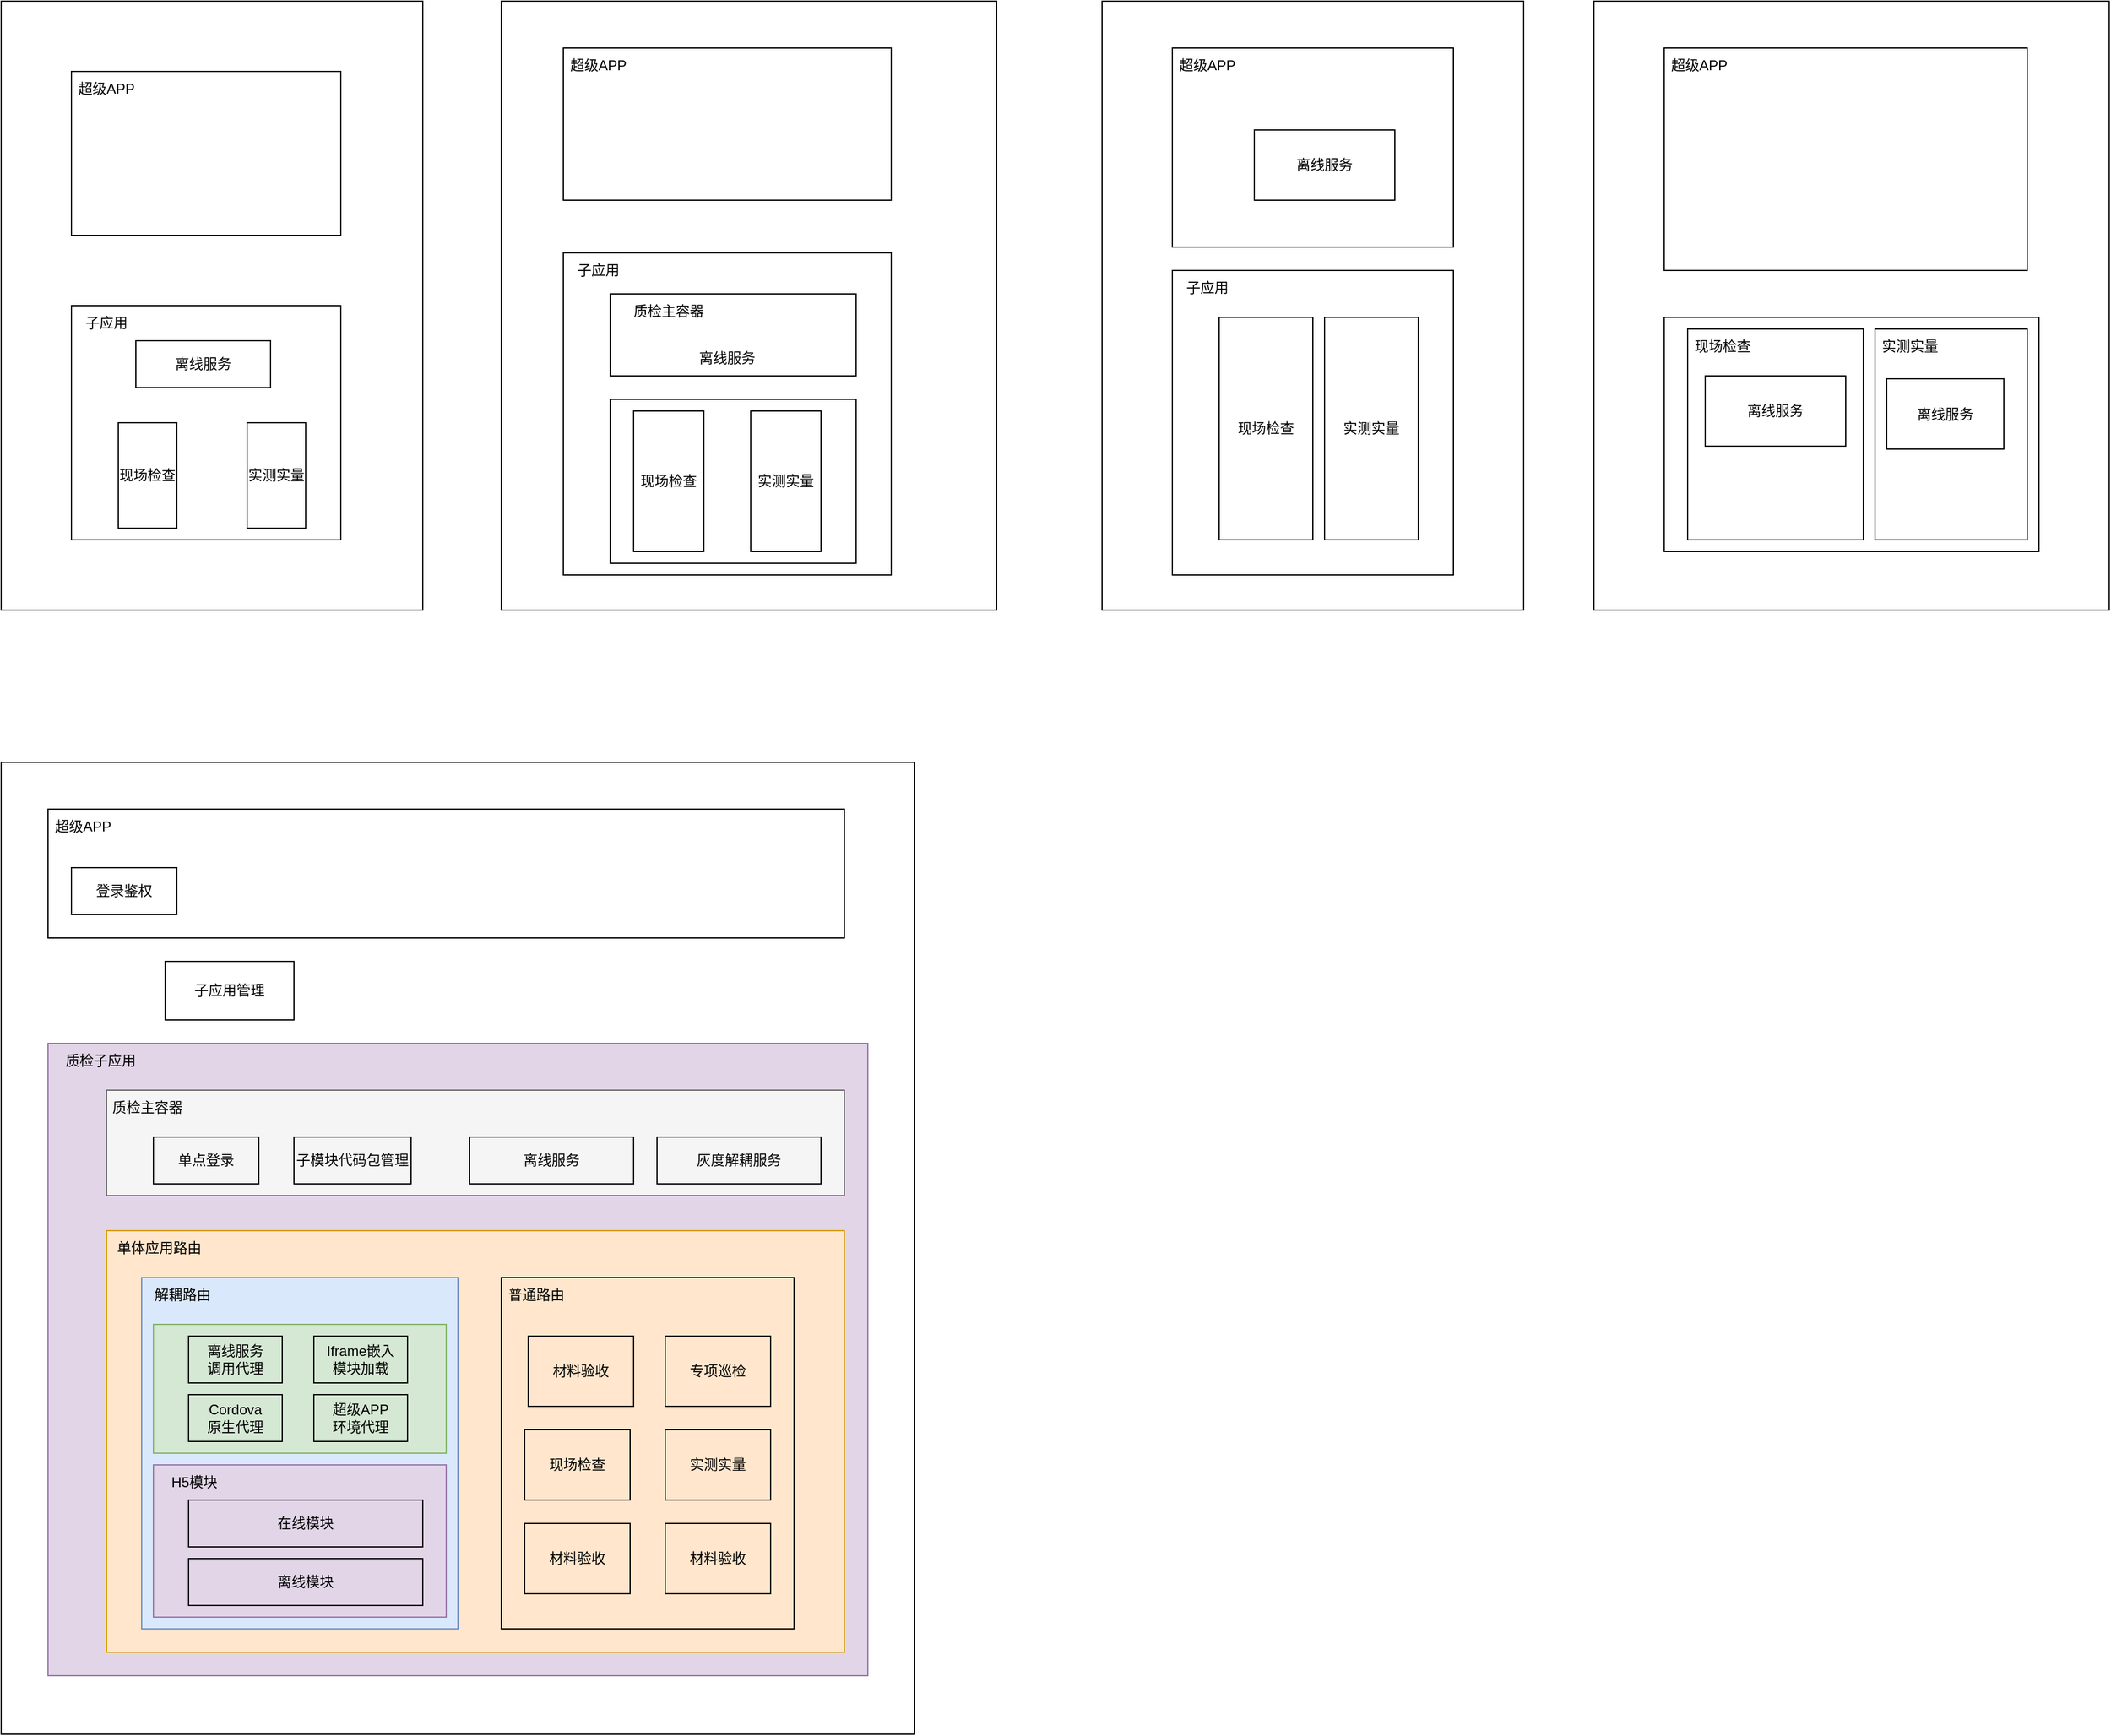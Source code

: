 <mxfile version="20.2.3" type="github">
  <diagram id="XZkbwfD2GeSXZEqlT7_g" name="Page-1">
    <mxGraphModel dx="3080" dy="678" grid="1" gridSize="10" guides="1" tooltips="1" connect="1" arrows="1" fold="1" page="1" pageScale="1" pageWidth="827" pageHeight="1169" math="0" shadow="0">
      <root>
        <mxCell id="0" />
        <mxCell id="1" parent="0" />
        <mxCell id="RrmX887C-J8t59nC6IIO-40" value="" style="rounded=0;whiteSpace=wrap;html=1;fillColor=none;" parent="1" vertex="1">
          <mxGeometry x="-840" y="1250" width="250" height="300" as="geometry" />
        </mxCell>
        <mxCell id="RrmX887C-J8t59nC6IIO-1" value="" style="group" parent="1" vertex="1" connectable="0">
          <mxGeometry x="-960" y="150" width="360" height="520" as="geometry" />
        </mxCell>
        <mxCell id="mWoVSuOA3EwavXobNL_2-21" value="" style="rounded=0;whiteSpace=wrap;html=1;fillColor=none;" parent="RrmX887C-J8t59nC6IIO-1" vertex="1">
          <mxGeometry width="360" height="520" as="geometry" />
        </mxCell>
        <mxCell id="NvlR-UR6F2ubGmIy8rF1-1" value="" style="rounded=0;whiteSpace=wrap;html=1;fillColor=none;" parent="RrmX887C-J8t59nC6IIO-1" vertex="1">
          <mxGeometry x="60" y="60" width="230" height="140" as="geometry" />
        </mxCell>
        <mxCell id="NvlR-UR6F2ubGmIy8rF1-2" value="超级APP" style="text;html=1;strokeColor=none;fillColor=none;align=center;verticalAlign=middle;whiteSpace=wrap;rounded=0;" parent="RrmX887C-J8t59nC6IIO-1" vertex="1">
          <mxGeometry x="60" y="60" width="60" height="30" as="geometry" />
        </mxCell>
        <mxCell id="NvlR-UR6F2ubGmIy8rF1-3" value="" style="rounded=0;whiteSpace=wrap;html=1;fillColor=none;" parent="RrmX887C-J8t59nC6IIO-1" vertex="1">
          <mxGeometry x="60" y="260" width="230" height="200" as="geometry" />
        </mxCell>
        <mxCell id="NvlR-UR6F2ubGmIy8rF1-4" value="离线服务" style="rounded=0;whiteSpace=wrap;html=1;fillColor=none;" parent="RrmX887C-J8t59nC6IIO-1" vertex="1">
          <mxGeometry x="115" y="290" width="115" height="40" as="geometry" />
        </mxCell>
        <mxCell id="NvlR-UR6F2ubGmIy8rF1-5" value="现场检查" style="rounded=0;whiteSpace=wrap;html=1;fillColor=none;" parent="RrmX887C-J8t59nC6IIO-1" vertex="1">
          <mxGeometry x="100" y="360" width="50" height="90" as="geometry" />
        </mxCell>
        <mxCell id="NvlR-UR6F2ubGmIy8rF1-6" value="实测实量" style="rounded=0;whiteSpace=wrap;html=1;fillColor=none;" parent="RrmX887C-J8t59nC6IIO-1" vertex="1">
          <mxGeometry x="210" y="360" width="50" height="90" as="geometry" />
        </mxCell>
        <mxCell id="NvlR-UR6F2ubGmIy8rF1-7" value="子应用" style="text;html=1;strokeColor=none;fillColor=none;align=center;verticalAlign=middle;whiteSpace=wrap;rounded=0;" parent="RrmX887C-J8t59nC6IIO-1" vertex="1">
          <mxGeometry x="60" y="260" width="60" height="30" as="geometry" />
        </mxCell>
        <mxCell id="RrmX887C-J8t59nC6IIO-2" value="" style="group" parent="1" vertex="1" connectable="0">
          <mxGeometry x="-533" y="150" width="423" height="520" as="geometry" />
        </mxCell>
        <mxCell id="mWoVSuOA3EwavXobNL_2-10" value="" style="rounded=0;whiteSpace=wrap;html=1;fillColor=none;" parent="RrmX887C-J8t59nC6IIO-2" vertex="1">
          <mxGeometry width="423" height="520" as="geometry" />
        </mxCell>
        <mxCell id="mWoVSuOA3EwavXobNL_2-11" value="" style="rounded=0;whiteSpace=wrap;html=1;fillColor=none;direction=south;" parent="RrmX887C-J8t59nC6IIO-2" vertex="1">
          <mxGeometry x="53" y="40" width="280" height="130" as="geometry" />
        </mxCell>
        <mxCell id="mWoVSuOA3EwavXobNL_2-12" value="超级APP" style="text;html=1;strokeColor=none;fillColor=none;align=center;verticalAlign=middle;whiteSpace=wrap;rounded=0;" parent="RrmX887C-J8t59nC6IIO-2" vertex="1">
          <mxGeometry x="53" y="40" width="60" height="30" as="geometry" />
        </mxCell>
        <mxCell id="mWoVSuOA3EwavXobNL_2-13" value="" style="rounded=0;whiteSpace=wrap;html=1;fillColor=none;" parent="RrmX887C-J8t59nC6IIO-2" vertex="1">
          <mxGeometry x="53" y="215" width="280" height="275" as="geometry" />
        </mxCell>
        <mxCell id="mWoVSuOA3EwavXobNL_2-14" value="子应用" style="text;html=1;strokeColor=none;fillColor=none;align=center;verticalAlign=middle;whiteSpace=wrap;rounded=0;" parent="RrmX887C-J8t59nC6IIO-2" vertex="1">
          <mxGeometry x="53" y="215" width="60" height="30" as="geometry" />
        </mxCell>
        <mxCell id="mWoVSuOA3EwavXobNL_2-15" value="" style="rounded=0;whiteSpace=wrap;html=1;fillColor=none;" parent="RrmX887C-J8t59nC6IIO-2" vertex="1">
          <mxGeometry x="93" y="250" width="210" height="70" as="geometry" />
        </mxCell>
        <mxCell id="mWoVSuOA3EwavXobNL_2-16" value="质检主容器" style="text;html=1;strokeColor=none;fillColor=none;align=center;verticalAlign=middle;whiteSpace=wrap;rounded=0;" parent="RrmX887C-J8t59nC6IIO-2" vertex="1">
          <mxGeometry x="93" y="250" width="100" height="30" as="geometry" />
        </mxCell>
        <mxCell id="mWoVSuOA3EwavXobNL_2-17" value="离线服务" style="text;html=1;strokeColor=none;fillColor=none;align=center;verticalAlign=middle;whiteSpace=wrap;rounded=0;" parent="RrmX887C-J8t59nC6IIO-2" vertex="1">
          <mxGeometry x="163" y="290" width="60" height="30" as="geometry" />
        </mxCell>
        <mxCell id="mWoVSuOA3EwavXobNL_2-18" value="" style="rounded=0;whiteSpace=wrap;html=1;fillColor=none;" parent="RrmX887C-J8t59nC6IIO-2" vertex="1">
          <mxGeometry x="93" y="340" width="210" height="140" as="geometry" />
        </mxCell>
        <mxCell id="mWoVSuOA3EwavXobNL_2-19" value="现场检查" style="rounded=0;whiteSpace=wrap;html=1;fillColor=none;" parent="RrmX887C-J8t59nC6IIO-2" vertex="1">
          <mxGeometry x="113" y="350" width="60" height="120" as="geometry" />
        </mxCell>
        <mxCell id="mWoVSuOA3EwavXobNL_2-20" value="实测实量" style="rounded=0;whiteSpace=wrap;html=1;fillColor=none;" parent="RrmX887C-J8t59nC6IIO-2" vertex="1">
          <mxGeometry x="213" y="350" width="60" height="120" as="geometry" />
        </mxCell>
        <mxCell id="RrmX887C-J8t59nC6IIO-3" value="" style="group" parent="1" vertex="1" connectable="0">
          <mxGeometry x="-20" y="150" width="360" height="520" as="geometry" />
        </mxCell>
        <mxCell id="mWoVSuOA3EwavXobNL_2-2" value="" style="rounded=0;whiteSpace=wrap;html=1;fillColor=none;" parent="RrmX887C-J8t59nC6IIO-3" vertex="1">
          <mxGeometry width="360" height="520" as="geometry" />
        </mxCell>
        <mxCell id="mWoVSuOA3EwavXobNL_2-3" value="" style="rounded=0;whiteSpace=wrap;html=1;fillColor=none;" parent="RrmX887C-J8t59nC6IIO-3" vertex="1">
          <mxGeometry x="60" y="40" width="240" height="170" as="geometry" />
        </mxCell>
        <mxCell id="mWoVSuOA3EwavXobNL_2-4" value="离线服务" style="rounded=0;whiteSpace=wrap;html=1;fillColor=none;" parent="RrmX887C-J8t59nC6IIO-3" vertex="1">
          <mxGeometry x="130" y="110" width="120" height="60" as="geometry" />
        </mxCell>
        <mxCell id="mWoVSuOA3EwavXobNL_2-5" value="超级APP" style="text;html=1;strokeColor=none;fillColor=none;align=center;verticalAlign=middle;whiteSpace=wrap;rounded=0;" parent="RrmX887C-J8t59nC6IIO-3" vertex="1">
          <mxGeometry x="60" y="40" width="60" height="30" as="geometry" />
        </mxCell>
        <mxCell id="mWoVSuOA3EwavXobNL_2-6" value="" style="rounded=0;whiteSpace=wrap;html=1;fillColor=none;" parent="RrmX887C-J8t59nC6IIO-3" vertex="1">
          <mxGeometry x="60" y="230" width="240" height="260" as="geometry" />
        </mxCell>
        <mxCell id="mWoVSuOA3EwavXobNL_2-7" value="子应用" style="text;html=1;strokeColor=none;fillColor=none;align=center;verticalAlign=middle;whiteSpace=wrap;rounded=0;" parent="RrmX887C-J8t59nC6IIO-3" vertex="1">
          <mxGeometry x="60" y="230" width="60" height="30" as="geometry" />
        </mxCell>
        <mxCell id="mWoVSuOA3EwavXobNL_2-8" value="现场检查" style="rounded=0;whiteSpace=wrap;html=1;fillColor=none;" parent="RrmX887C-J8t59nC6IIO-3" vertex="1">
          <mxGeometry x="100" y="270" width="80" height="190" as="geometry" />
        </mxCell>
        <mxCell id="mWoVSuOA3EwavXobNL_2-9" value="实测实量" style="rounded=0;whiteSpace=wrap;html=1;fillColor=none;" parent="RrmX887C-J8t59nC6IIO-3" vertex="1">
          <mxGeometry x="190" y="270" width="80" height="190" as="geometry" />
        </mxCell>
        <mxCell id="RrmX887C-J8t59nC6IIO-4" value="" style="group" parent="1" vertex="1" connectable="0">
          <mxGeometry x="400" y="150" width="440" height="520" as="geometry" />
        </mxCell>
        <mxCell id="mWoVSuOA3EwavXobNL_2-22" value="" style="rounded=0;whiteSpace=wrap;html=1;fillColor=none;" parent="RrmX887C-J8t59nC6IIO-4" vertex="1">
          <mxGeometry width="440" height="520" as="geometry" />
        </mxCell>
        <mxCell id="mWoVSuOA3EwavXobNL_2-23" value="" style="rounded=0;whiteSpace=wrap;html=1;fillColor=none;" parent="RrmX887C-J8t59nC6IIO-4" vertex="1">
          <mxGeometry x="60" y="40" width="310" height="190" as="geometry" />
        </mxCell>
        <mxCell id="mWoVSuOA3EwavXobNL_2-24" value="超级APP" style="text;html=1;strokeColor=none;fillColor=none;align=center;verticalAlign=middle;whiteSpace=wrap;rounded=0;" parent="RrmX887C-J8t59nC6IIO-4" vertex="1">
          <mxGeometry x="60" y="40" width="60" height="30" as="geometry" />
        </mxCell>
        <mxCell id="mWoVSuOA3EwavXobNL_2-25" value="" style="rounded=0;whiteSpace=wrap;html=1;fillColor=none;" parent="RrmX887C-J8t59nC6IIO-4" vertex="1">
          <mxGeometry x="60" y="270" width="320" height="200" as="geometry" />
        </mxCell>
        <mxCell id="mWoVSuOA3EwavXobNL_2-26" value="" style="rounded=0;whiteSpace=wrap;html=1;fillColor=none;" parent="RrmX887C-J8t59nC6IIO-4" vertex="1">
          <mxGeometry x="80" y="280" width="150" height="180" as="geometry" />
        </mxCell>
        <mxCell id="mWoVSuOA3EwavXobNL_2-27" value="离线服务" style="rounded=0;whiteSpace=wrap;html=1;fillColor=none;" parent="RrmX887C-J8t59nC6IIO-4" vertex="1">
          <mxGeometry x="95" y="320" width="120" height="60" as="geometry" />
        </mxCell>
        <mxCell id="mWoVSuOA3EwavXobNL_2-29" value="" style="rounded=0;whiteSpace=wrap;html=1;fillColor=none;" parent="RrmX887C-J8t59nC6IIO-4" vertex="1">
          <mxGeometry x="240" y="280" width="130" height="180" as="geometry" />
        </mxCell>
        <mxCell id="mWoVSuOA3EwavXobNL_2-30" value="离线服务" style="rounded=0;whiteSpace=wrap;html=1;fillColor=none;" parent="RrmX887C-J8t59nC6IIO-4" vertex="1">
          <mxGeometry x="250" y="322.5" width="100" height="60" as="geometry" />
        </mxCell>
        <mxCell id="NvlR-UR6F2ubGmIy8rF1-9" value="现场检查" style="text;html=1;strokeColor=none;fillColor=none;align=center;verticalAlign=middle;whiteSpace=wrap;rounded=0;" parent="RrmX887C-J8t59nC6IIO-4" vertex="1">
          <mxGeometry x="80" y="280" width="60" height="30" as="geometry" />
        </mxCell>
        <mxCell id="NvlR-UR6F2ubGmIy8rF1-10" value="实测实量" style="text;html=1;strokeColor=none;fillColor=none;align=center;verticalAlign=middle;whiteSpace=wrap;rounded=0;" parent="RrmX887C-J8t59nC6IIO-4" vertex="1">
          <mxGeometry x="240" y="280" width="60" height="30" as="geometry" />
        </mxCell>
        <mxCell id="RrmX887C-J8t59nC6IIO-5" value="" style="rounded=0;whiteSpace=wrap;html=1;fillColor=none;" parent="1" vertex="1">
          <mxGeometry x="-960" y="800" width="780" height="830" as="geometry" />
        </mxCell>
        <mxCell id="RrmX887C-J8t59nC6IIO-6" value="" style="rounded=0;whiteSpace=wrap;html=1;fillColor=none;" parent="1" vertex="1">
          <mxGeometry x="-920" y="840" width="680" height="110" as="geometry" />
        </mxCell>
        <mxCell id="RrmX887C-J8t59nC6IIO-7" value="超级APP" style="text;html=1;strokeColor=none;fillColor=none;align=center;verticalAlign=middle;whiteSpace=wrap;rounded=0;" parent="1" vertex="1">
          <mxGeometry x="-920" y="840" width="60" height="30" as="geometry" />
        </mxCell>
        <mxCell id="RrmX887C-J8t59nC6IIO-8" value="登录鉴权" style="rounded=0;whiteSpace=wrap;html=1;fillColor=none;" parent="1" vertex="1">
          <mxGeometry x="-900" y="890" width="90" height="40" as="geometry" />
        </mxCell>
        <mxCell id="RrmX887C-J8t59nC6IIO-10" value="子应用管理" style="rounded=0;whiteSpace=wrap;html=1;fillColor=none;" parent="1" vertex="1">
          <mxGeometry x="-820" y="970" width="110" height="50" as="geometry" />
        </mxCell>
        <mxCell id="RrmX887C-J8t59nC6IIO-12" value="" style="rounded=0;whiteSpace=wrap;html=1;fillColor=#e1d5e7;strokeColor=#9673a6;" parent="1" vertex="1">
          <mxGeometry x="-920" y="1040" width="700" height="540" as="geometry" />
        </mxCell>
        <mxCell id="RrmX887C-J8t59nC6IIO-13" value="质检子应用" style="text;html=1;strokeColor=none;fillColor=none;align=center;verticalAlign=middle;whiteSpace=wrap;rounded=0;" parent="1" vertex="1">
          <mxGeometry x="-920" y="1040" width="90" height="30" as="geometry" />
        </mxCell>
        <mxCell id="RrmX887C-J8t59nC6IIO-14" value="" style="rounded=0;whiteSpace=wrap;html=1;fillColor=#f5f5f5;fontColor=#333333;strokeColor=#666666;" parent="1" vertex="1">
          <mxGeometry x="-870" y="1080" width="630" height="90" as="geometry" />
        </mxCell>
        <mxCell id="RrmX887C-J8t59nC6IIO-15" value="质检主容器" style="text;html=1;strokeColor=none;fillColor=none;align=center;verticalAlign=middle;whiteSpace=wrap;rounded=0;" parent="1" vertex="1">
          <mxGeometry x="-870" y="1080" width="70" height="30" as="geometry" />
        </mxCell>
        <mxCell id="RrmX887C-J8t59nC6IIO-16" value="单点登录" style="rounded=0;whiteSpace=wrap;html=1;fillColor=none;" parent="1" vertex="1">
          <mxGeometry x="-830" y="1120" width="90" height="40" as="geometry" />
        </mxCell>
        <mxCell id="RrmX887C-J8t59nC6IIO-18" value="子模块代码包管理" style="rounded=0;whiteSpace=wrap;html=1;fillColor=none;" parent="1" vertex="1">
          <mxGeometry x="-710" y="1120" width="100" height="40" as="geometry" />
        </mxCell>
        <mxCell id="RrmX887C-J8t59nC6IIO-19" value="" style="rounded=0;whiteSpace=wrap;html=1;fillColor=#ffe6cc;strokeColor=#d79b00;" parent="1" vertex="1">
          <mxGeometry x="-870" y="1200" width="630" height="360" as="geometry" />
        </mxCell>
        <mxCell id="RrmX887C-J8t59nC6IIO-20" value="单体应用路由" style="text;html=1;strokeColor=none;fillColor=none;align=center;verticalAlign=middle;whiteSpace=wrap;rounded=0;" parent="1" vertex="1">
          <mxGeometry x="-870" y="1200" width="90" height="30" as="geometry" />
        </mxCell>
        <mxCell id="RrmX887C-J8t59nC6IIO-30" value="离线服务" style="rounded=0;whiteSpace=wrap;html=1;fillColor=none;" parent="1" vertex="1">
          <mxGeometry x="-560" y="1120" width="140" height="40" as="geometry" />
        </mxCell>
        <mxCell id="RrmX887C-J8t59nC6IIO-44" value="" style="group" parent="1" vertex="1" connectable="0">
          <mxGeometry x="-533" y="1240" width="250" height="300" as="geometry" />
        </mxCell>
        <mxCell id="RrmX887C-J8t59nC6IIO-41" value="" style="rounded=0;whiteSpace=wrap;html=1;fillColor=none;" parent="RrmX887C-J8t59nC6IIO-44" vertex="1">
          <mxGeometry width="250" height="300" as="geometry" />
        </mxCell>
        <mxCell id="RrmX887C-J8t59nC6IIO-42" value="普通路由" style="text;html=1;strokeColor=none;fillColor=none;align=center;verticalAlign=middle;whiteSpace=wrap;rounded=0;" parent="RrmX887C-J8t59nC6IIO-44" vertex="1">
          <mxGeometry width="60" height="30" as="geometry" />
        </mxCell>
        <mxCell id="RrmX887C-J8t59nC6IIO-43" value="" style="group" parent="RrmX887C-J8t59nC6IIO-44" vertex="1" connectable="0">
          <mxGeometry x="20" y="50" width="210" height="220" as="geometry" />
        </mxCell>
        <mxCell id="RrmX887C-J8t59nC6IIO-21" value="现场检查" style="rounded=0;whiteSpace=wrap;html=1;fillColor=none;" parent="RrmX887C-J8t59nC6IIO-43" vertex="1">
          <mxGeometry y="80" width="90" height="60" as="geometry" />
        </mxCell>
        <mxCell id="RrmX887C-J8t59nC6IIO-22" value="实测实量" style="rounded=0;whiteSpace=wrap;html=1;fillColor=none;" parent="RrmX887C-J8t59nC6IIO-43" vertex="1">
          <mxGeometry x="120" y="80" width="90" height="60" as="geometry" />
        </mxCell>
        <mxCell id="RrmX887C-J8t59nC6IIO-23" value="材料验收" style="rounded=0;whiteSpace=wrap;html=1;fillColor=none;" parent="RrmX887C-J8t59nC6IIO-43" vertex="1">
          <mxGeometry x="3" width="90" height="60" as="geometry" />
        </mxCell>
        <mxCell id="RrmX887C-J8t59nC6IIO-24" value="专项巡检" style="rounded=0;whiteSpace=wrap;html=1;fillColor=none;" parent="RrmX887C-J8t59nC6IIO-43" vertex="1">
          <mxGeometry x="120" width="90" height="60" as="geometry" />
        </mxCell>
        <mxCell id="RrmX887C-J8t59nC6IIO-36" value="材料验收" style="rounded=0;whiteSpace=wrap;html=1;fillColor=none;" parent="RrmX887C-J8t59nC6IIO-43" vertex="1">
          <mxGeometry x="120" y="160" width="90" height="60" as="geometry" />
        </mxCell>
        <mxCell id="RrmX887C-J8t59nC6IIO-37" value="材料验收" style="rounded=0;whiteSpace=wrap;html=1;fillColor=none;" parent="RrmX887C-J8t59nC6IIO-43" vertex="1">
          <mxGeometry y="160" width="90" height="60" as="geometry" />
        </mxCell>
        <mxCell id="RrmX887C-J8t59nC6IIO-46" value="" style="group" parent="1" vertex="1" connectable="0">
          <mxGeometry x="-840" y="1240" width="270" height="300" as="geometry" />
        </mxCell>
        <mxCell id="RrmX887C-J8t59nC6IIO-25" value="" style="rounded=0;whiteSpace=wrap;html=1;fillColor=#dae8fc;strokeColor=#6c8ebf;" parent="RrmX887C-J8t59nC6IIO-46" vertex="1">
          <mxGeometry width="270" height="300" as="geometry" />
        </mxCell>
        <mxCell id="RrmX887C-J8t59nC6IIO-26" value="解耦路由" style="text;html=1;strokeColor=none;fillColor=none;align=center;verticalAlign=middle;whiteSpace=wrap;rounded=0;" parent="RrmX887C-J8t59nC6IIO-46" vertex="1">
          <mxGeometry width="70" height="30" as="geometry" />
        </mxCell>
        <mxCell id="RrmX887C-J8t59nC6IIO-28" value="" style="rounded=0;whiteSpace=wrap;html=1;fillColor=#e1d5e7;strokeColor=#9673a6;" parent="RrmX887C-J8t59nC6IIO-46" vertex="1">
          <mxGeometry x="10" y="160" width="250" height="130" as="geometry" />
        </mxCell>
        <mxCell id="RrmX887C-J8t59nC6IIO-31" value="" style="rounded=0;whiteSpace=wrap;html=1;fillColor=#d5e8d4;strokeColor=#82b366;" parent="RrmX887C-J8t59nC6IIO-46" vertex="1">
          <mxGeometry x="10" y="40" width="250" height="110" as="geometry" />
        </mxCell>
        <mxCell id="RrmX887C-J8t59nC6IIO-32" value="离线服务&lt;br&gt;调用代理" style="rounded=0;whiteSpace=wrap;html=1;fillColor=none;" parent="RrmX887C-J8t59nC6IIO-46" vertex="1">
          <mxGeometry x="40" y="50" width="80" height="40" as="geometry" />
        </mxCell>
        <mxCell id="RrmX887C-J8t59nC6IIO-33" value="Iframe嵌入&lt;br&gt;模块加载" style="rounded=0;whiteSpace=wrap;html=1;fillColor=none;" parent="RrmX887C-J8t59nC6IIO-46" vertex="1">
          <mxGeometry x="147" y="50" width="80" height="40" as="geometry" />
        </mxCell>
        <mxCell id="RrmX887C-J8t59nC6IIO-34" value="H5模块" style="text;html=1;strokeColor=none;fillColor=none;align=center;verticalAlign=middle;whiteSpace=wrap;rounded=0;" parent="RrmX887C-J8t59nC6IIO-46" vertex="1">
          <mxGeometry x="10" y="160" width="70" height="30" as="geometry" />
        </mxCell>
        <mxCell id="RrmX887C-J8t59nC6IIO-38" value="在线模块" style="rounded=0;whiteSpace=wrap;html=1;fillColor=none;" parent="RrmX887C-J8t59nC6IIO-46" vertex="1">
          <mxGeometry x="40" y="190" width="200" height="40" as="geometry" />
        </mxCell>
        <mxCell id="RrmX887C-J8t59nC6IIO-39" value="离线模块" style="rounded=0;whiteSpace=wrap;html=1;fillColor=none;" parent="RrmX887C-J8t59nC6IIO-46" vertex="1">
          <mxGeometry x="40" y="240" width="200" height="40" as="geometry" />
        </mxCell>
        <mxCell id="r3RrhIlQh65b6_FCEuAB-4" value="Cordova&lt;br&gt;原生代理" style="rounded=0;whiteSpace=wrap;html=1;fillColor=none;" vertex="1" parent="RrmX887C-J8t59nC6IIO-46">
          <mxGeometry x="40" y="100" width="80" height="40" as="geometry" />
        </mxCell>
        <mxCell id="r3RrhIlQh65b6_FCEuAB-5" value="超级APP&lt;br&gt;环境代理" style="rounded=0;whiteSpace=wrap;html=1;fillColor=none;" vertex="1" parent="RrmX887C-J8t59nC6IIO-46">
          <mxGeometry x="147" y="100" width="80" height="40" as="geometry" />
        </mxCell>
        <mxCell id="RrmX887C-J8t59nC6IIO-47" value="灰度解耦服务" style="rounded=0;whiteSpace=wrap;html=1;fillColor=none;" parent="1" vertex="1">
          <mxGeometry x="-400" y="1120" width="140" height="40" as="geometry" />
        </mxCell>
      </root>
    </mxGraphModel>
  </diagram>
</mxfile>
